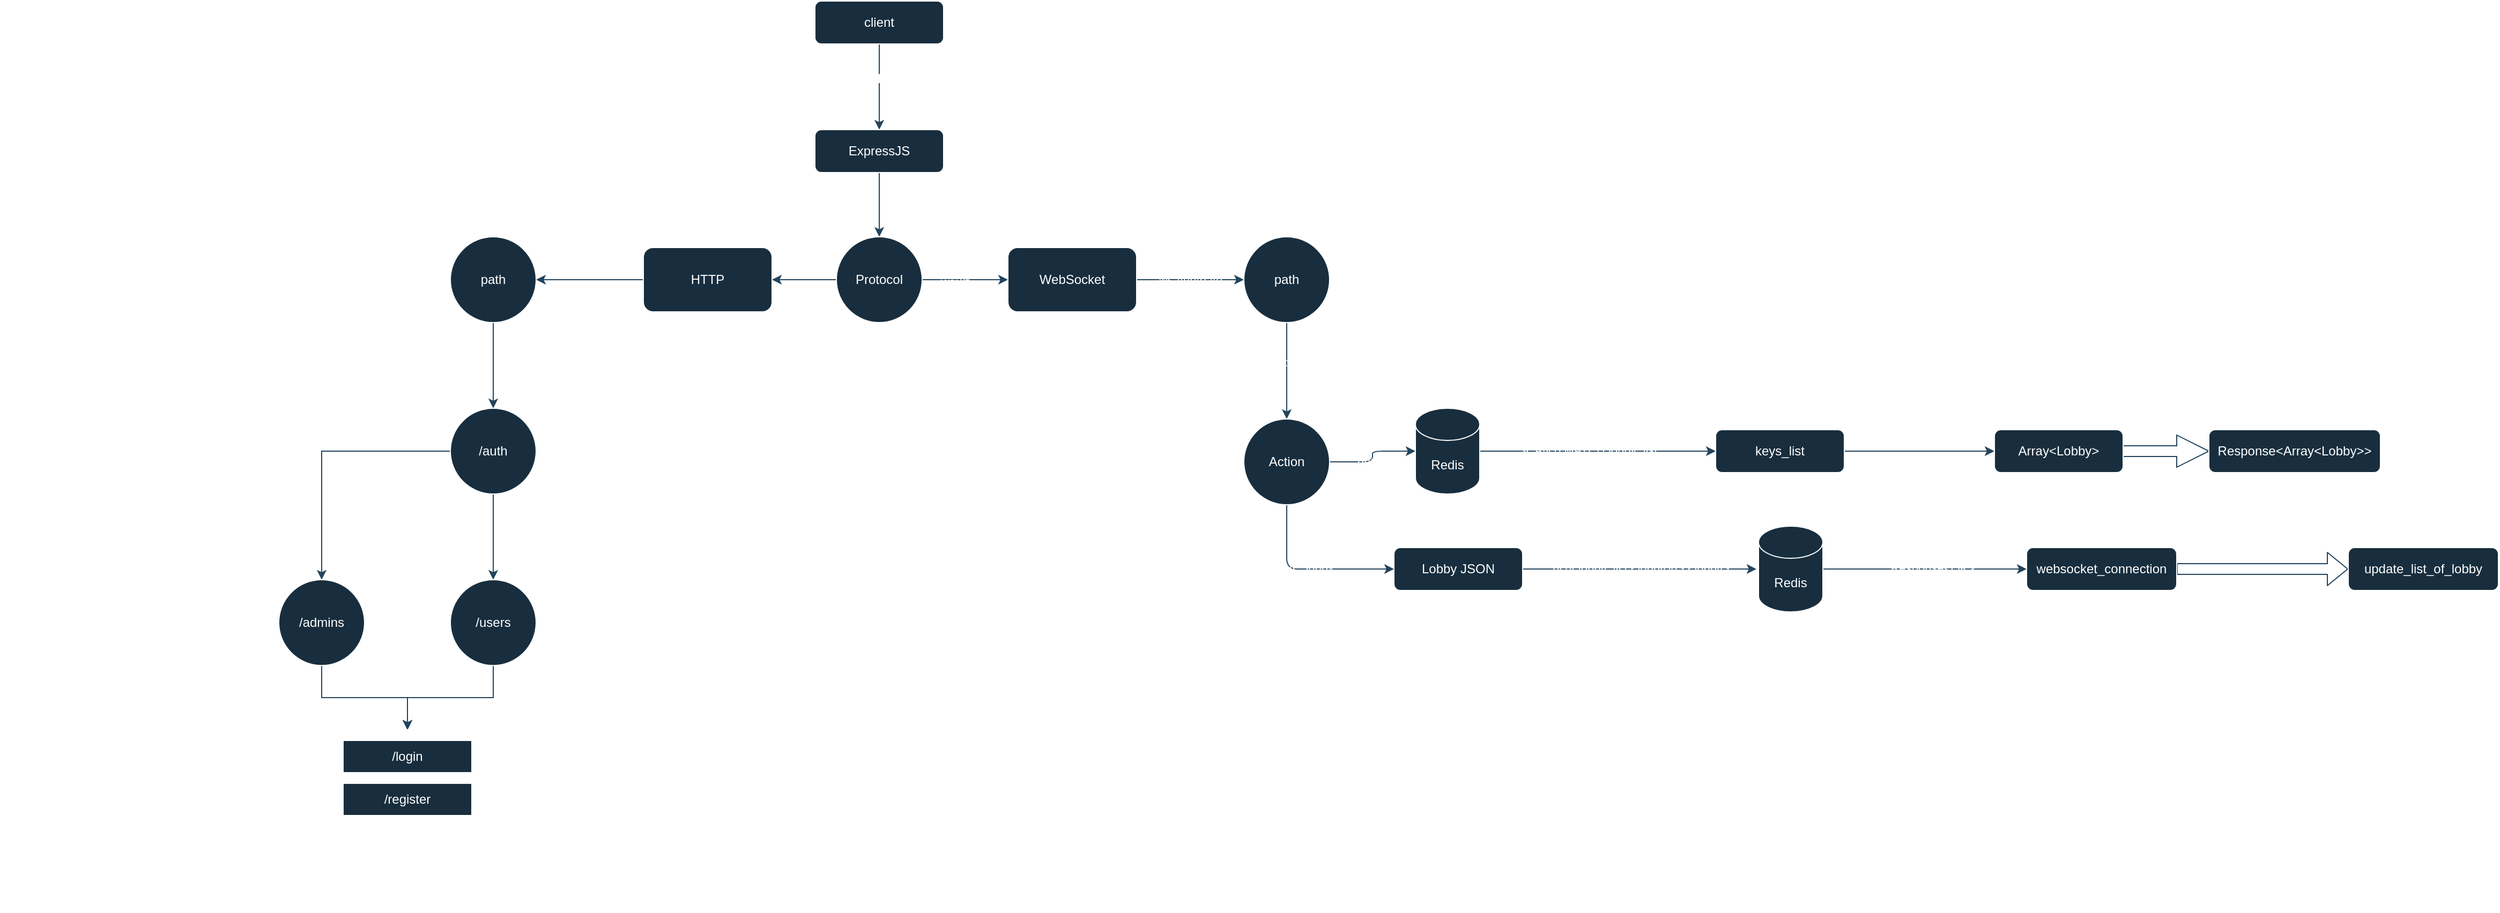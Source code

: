 <mxfile version="21.6.6" type="github">
  <diagram id="f106602c-feb2-e66a-4537-3a34d633f6aa" name="Page-1">
    <mxGraphModel dx="1200" dy="1068" grid="1" gridSize="10" guides="1" tooltips="1" connect="1" arrows="1" fold="1" page="1" pageScale="1" pageWidth="2336" pageHeight="1654" background="none" math="0" shadow="0">
      <root>
        <mxCell id="0" />
        <mxCell id="1" parent="0" />
        <mxCell id="cJ9UY4EHp96_X8DKELfV-528" value="" style="edgeStyle=orthogonalEdgeStyle;rounded=1;orthogonalLoop=1;jettySize=auto;html=1;exitX=1;exitY=0.5;exitDx=0;exitDy=0;exitPerimeter=0;labelBackgroundColor=none;fontColor=default;strokeColor=#23445D;" parent="1" source="JR7OL67a3rEPJKiDBqPl-2" target="cJ9UY4EHp96_X8DKELfV-527" edge="1">
          <mxGeometry relative="1" as="geometry">
            <mxPoint x="1610" y="480" as="sourcePoint" />
          </mxGeometry>
        </mxCell>
        <mxCell id="cJ9UY4EHp96_X8DKELfV-544" value="SCAN 0 MATCH lobby_list:*" style="edgeLabel;html=1;align=center;verticalAlign=middle;resizable=0;points=[];labelBackgroundColor=none;rounded=1;fontColor=#FFFFFF;" parent="cJ9UY4EHp96_X8DKELfV-528" vertex="1" connectable="0">
          <mxGeometry x="-0.06" y="1" relative="1" as="geometry">
            <mxPoint as="offset" />
          </mxGeometry>
        </mxCell>
        <mxCell id="cJ9UY4EHp96_X8DKELfV-541" value="" style="edgeStyle=orthogonalEdgeStyle;rounded=1;orthogonalLoop=1;jettySize=auto;html=1;labelBackgroundColor=none;fontColor=default;strokeColor=#23445D;" parent="1" source="cJ9UY4EHp96_X8DKELfV-527" target="cJ9UY4EHp96_X8DKELfV-540" edge="1">
          <mxGeometry relative="1" as="geometry" />
        </mxCell>
        <mxCell id="cJ9UY4EHp96_X8DKELfV-542" value="&lt;div&gt;for each [key] =&amp;gt;&lt;/div&gt;&lt;div&gt;hGetAll key&lt;br&gt;&lt;/div&gt;" style="edgeLabel;html=1;align=center;verticalAlign=middle;resizable=0;points=[];labelBackgroundColor=none;rounded=1;fontColor=#FFFFFF;" parent="cJ9UY4EHp96_X8DKELfV-541" vertex="1" connectable="0">
          <mxGeometry x="-0.37" y="-1" relative="1" as="geometry">
            <mxPoint x="26" y="-1" as="offset" />
          </mxGeometry>
        </mxCell>
        <mxCell id="cJ9UY4EHp96_X8DKELfV-527" value="keys_list" style="whiteSpace=wrap;html=1;rounded=1;labelBackgroundColor=none;fillColor=#182E3E;strokeColor=#FFFFFF;fontColor=#FFFFFF;" parent="1" vertex="1">
          <mxGeometry x="1790" y="460" width="120" height="40" as="geometry" />
        </mxCell>
        <mxCell id="cJ9UY4EHp96_X8DKELfV-576" value="" style="edgeStyle=orthogonalEdgeStyle;rounded=1;orthogonalLoop=1;jettySize=auto;html=1;shape=arrow;labelBackgroundColor=none;fontColor=default;strokeColor=#23445D;" parent="1" source="cJ9UY4EHp96_X8DKELfV-540" target="cJ9UY4EHp96_X8DKELfV-575" edge="1">
          <mxGeometry relative="1" as="geometry" />
        </mxCell>
        <mxCell id="cJ9UY4EHp96_X8DKELfV-540" value="Array&amp;lt;Lobby&amp;gt;" style="whiteSpace=wrap;html=1;rounded=1;labelBackgroundColor=none;fillColor=#182E3E;strokeColor=#FFFFFF;fontColor=#FFFFFF;" parent="1" vertex="1">
          <mxGeometry x="2050" y="460" width="120" height="40" as="geometry" />
        </mxCell>
        <mxCell id="KQSVzsduFd6v0E2y9pus-6" value="" style="edgeStyle=orthogonalEdgeStyle;rounded=1;orthogonalLoop=1;jettySize=auto;html=1;labelBackgroundColor=none;fontColor=default;strokeColor=#23445D;" parent="1" source="cJ9UY4EHp96_X8DKELfV-566" target="KQSVzsduFd6v0E2y9pus-5" edge="1">
          <mxGeometry relative="1" as="geometry" />
        </mxCell>
        <mxCell id="KQSVzsduFd6v0E2y9pus-7" value="Request" style="edgeLabel;html=1;align=center;verticalAlign=middle;resizable=0;points=[];labelBackgroundColor=none;rounded=1;fontColor=#FFFFFF;" parent="KQSVzsduFd6v0E2y9pus-6" vertex="1" connectable="0">
          <mxGeometry x="-0.255" y="1" relative="1" as="geometry">
            <mxPoint as="offset" />
          </mxGeometry>
        </mxCell>
        <mxCell id="cJ9UY4EHp96_X8DKELfV-566" value="&lt;div&gt;client&lt;/div&gt;" style="whiteSpace=wrap;html=1;labelBackgroundColor=none;rounded=1;fillColor=#182E3E;strokeColor=#FFFFFF;fontColor=#FFFFFF;" parent="1" vertex="1">
          <mxGeometry x="950" y="60" width="120" height="40" as="geometry" />
        </mxCell>
        <mxCell id="cJ9UY4EHp96_X8DKELfV-575" value="Response&amp;lt;Array&amp;lt;Lobby&amp;gt;&amp;gt;" style="whiteSpace=wrap;html=1;rounded=1;labelBackgroundColor=none;fillColor=#182E3E;strokeColor=#FFFFFF;fontColor=#FFFFFF;" parent="1" vertex="1">
          <mxGeometry x="2250" y="460" width="160" height="40" as="geometry" />
        </mxCell>
        <mxCell id="cJ9UY4EHp96_X8DKELfV-591" value="" style="edgeStyle=orthogonalEdgeStyle;rounded=1;orthogonalLoop=1;jettySize=auto;html=1;labelBackgroundColor=none;fontColor=default;strokeColor=#23445D;" parent="1" source="cJ9UY4EHp96_X8DKELfV-585" edge="1">
          <mxGeometry relative="1" as="geometry">
            <mxPoint x="1828" y="590" as="targetPoint" />
          </mxGeometry>
        </mxCell>
        <mxCell id="cJ9UY4EHp96_X8DKELfV-592" value="&lt;div&gt;hset lobby_list:&amp;lt;lobby.id&amp;gt; &amp;lt;lobby&amp;gt;&lt;/div&gt;" style="edgeLabel;html=1;align=center;verticalAlign=middle;resizable=0;points=[];labelBackgroundColor=none;rounded=1;fontColor=#FFFFFF;" parent="cJ9UY4EHp96_X8DKELfV-591" vertex="1" connectable="0">
          <mxGeometry x="-0.178" y="-1" relative="1" as="geometry">
            <mxPoint x="20" y="-1" as="offset" />
          </mxGeometry>
        </mxCell>
        <mxCell id="cJ9UY4EHp96_X8DKELfV-585" value="Lobby JSON" style="whiteSpace=wrap;html=1;labelBackgroundColor=none;rounded=1;fillColor=#182E3E;strokeColor=#FFFFFF;fontColor=#FFFFFF;" parent="1" vertex="1">
          <mxGeometry x="1490" y="570" width="120" height="40" as="geometry" />
        </mxCell>
        <mxCell id="cJ9UY4EHp96_X8DKELfV-594" value="" style="edgeStyle=orthogonalEdgeStyle;rounded=1;orthogonalLoop=1;jettySize=auto;html=1;exitX=1;exitY=0.5;exitDx=0;exitDy=0;exitPerimeter=0;labelBackgroundColor=none;fontColor=default;strokeColor=#23445D;" parent="1" source="JR7OL67a3rEPJKiDBqPl-4" target="cJ9UY4EHp96_X8DKELfV-593" edge="1">
          <mxGeometry relative="1" as="geometry">
            <mxPoint x="1948" y="590" as="sourcePoint" />
          </mxGeometry>
        </mxCell>
        <mxCell id="cJ9UY4EHp96_X8DKELfV-597" value="Response&amp;lt;OK&amp;gt;" style="edgeLabel;html=1;align=center;verticalAlign=middle;resizable=0;points=[];labelBackgroundColor=none;rounded=1;fontColor=#FFFFFF;" parent="cJ9UY4EHp96_X8DKELfV-594" vertex="1" connectable="0">
          <mxGeometry x="0.07" y="1" relative="1" as="geometry">
            <mxPoint as="offset" />
          </mxGeometry>
        </mxCell>
        <mxCell id="cJ9UY4EHp96_X8DKELfV-600" value="&amp;nbsp;" style="edgeStyle=orthogonalEdgeStyle;rounded=1;orthogonalLoop=1;jettySize=auto;html=1;shape=flexArrow;labelBackgroundColor=none;fontColor=default;strokeColor=#23445D;" parent="1" source="cJ9UY4EHp96_X8DKELfV-593" target="cJ9UY4EHp96_X8DKELfV-599" edge="1">
          <mxGeometry relative="1" as="geometry" />
        </mxCell>
        <mxCell id="cJ9UY4EHp96_X8DKELfV-601" value="&lt;div&gt;Broadcast to clients&lt;/div&gt;" style="edgeLabel;html=1;align=center;verticalAlign=middle;resizable=0;points=[];labelBackgroundColor=none;rounded=1;fontColor=#FFFFFF;" parent="cJ9UY4EHp96_X8DKELfV-600" vertex="1" connectable="0">
          <mxGeometry x="-0.207" y="-1" relative="1" as="geometry">
            <mxPoint x="12" y="-1" as="offset" />
          </mxGeometry>
        </mxCell>
        <mxCell id="cJ9UY4EHp96_X8DKELfV-593" value="websocket_connection" style="whiteSpace=wrap;html=1;labelBackgroundColor=none;rounded=1;fillColor=#182E3E;strokeColor=#FFFFFF;fontColor=#FFFFFF;" parent="1" vertex="1">
          <mxGeometry x="2080" y="570" width="140" height="40" as="geometry" />
        </mxCell>
        <mxCell id="cJ9UY4EHp96_X8DKELfV-599" value="update_list_of_lobby" style="whiteSpace=wrap;html=1;labelBackgroundColor=none;rounded=1;fillColor=#182E3E;strokeColor=#FFFFFF;fontColor=#FFFFFF;" parent="1" vertex="1">
          <mxGeometry x="2380" y="570" width="140" height="40" as="geometry" />
        </mxCell>
        <mxCell id="cJ9UY4EHp96_X8DKELfV-602" value="&amp;nbsp;" style="text;whiteSpace=wrap;html=1;labelBackgroundColor=none;rounded=1;fontColor=#FFFFFF;" parent="1" vertex="1">
          <mxGeometry x="2410" y="580" width="40" height="40" as="geometry" />
        </mxCell>
        <mxCell id="cJ9UY4EHp96_X8DKELfV-604" value="&amp;nbsp;" style="text;whiteSpace=wrap;html=1;labelBackgroundColor=none;rounded=1;fontColor=#FFFFFF;" parent="1" vertex="1">
          <mxGeometry x="1643" y="870" width="40" height="40" as="geometry" />
        </mxCell>
        <mxCell id="KQSVzsduFd6v0E2y9pus-33" value="" style="edgeStyle=orthogonalEdgeStyle;rounded=1;orthogonalLoop=1;jettySize=auto;html=1;entryX=0.5;entryY=0;entryDx=0;entryDy=0;labelBackgroundColor=none;fontColor=default;strokeColor=#23445D;" parent="1" source="KQSVzsduFd6v0E2y9pus-5" target="KQSVzsduFd6v0E2y9pus-32" edge="1">
          <mxGeometry relative="1" as="geometry" />
        </mxCell>
        <mxCell id="KQSVzsduFd6v0E2y9pus-5" value="&lt;div&gt;ExpressJS&lt;/div&gt;" style="whiteSpace=wrap;html=1;labelBackgroundColor=none;rounded=1;fillColor=#182E3E;strokeColor=#FFFFFF;fontColor=#FFFFFF;" parent="1" vertex="1">
          <mxGeometry x="950" y="180" width="120" height="40" as="geometry" />
        </mxCell>
        <mxCell id="KQSVzsduFd6v0E2y9pus-18" value="" style="edgeStyle=orthogonalEdgeStyle;rounded=1;orthogonalLoop=1;jettySize=auto;html=1;exitX=1;exitY=0.5;exitDx=0;exitDy=0;labelBackgroundColor=none;fontColor=default;strokeColor=#23445D;" parent="1" source="KQSVzsduFd6v0E2y9pus-32" target="KQSVzsduFd6v0E2y9pus-17" edge="1">
          <mxGeometry relative="1" as="geometry">
            <mxPoint x="1050" y="320" as="sourcePoint" />
          </mxGeometry>
        </mxCell>
        <mxCell id="KQSVzsduFd6v0E2y9pus-19" value="&lt;div&gt;ws://*...&lt;/div&gt;" style="edgeLabel;html=1;align=center;verticalAlign=middle;resizable=0;points=[];labelBackgroundColor=none;rounded=1;fontColor=#FFFFFF;" parent="KQSVzsduFd6v0E2y9pus-18" vertex="1" connectable="0">
          <mxGeometry x="-0.138" y="-2" relative="1" as="geometry">
            <mxPoint as="offset" />
          </mxGeometry>
        </mxCell>
        <mxCell id="KQSVzsduFd6v0E2y9pus-21" value="" style="edgeStyle=orthogonalEdgeStyle;rounded=1;orthogonalLoop=1;jettySize=auto;html=1;exitX=0;exitY=0.5;exitDx=0;exitDy=0;labelBackgroundColor=none;fontColor=default;strokeColor=#23445D;" parent="1" source="KQSVzsduFd6v0E2y9pus-32" target="KQSVzsduFd6v0E2y9pus-20" edge="1">
          <mxGeometry relative="1" as="geometry">
            <mxPoint x="970" y="320" as="sourcePoint" />
          </mxGeometry>
        </mxCell>
        <mxCell id="KQSVzsduFd6v0E2y9pus-31" value="" style="edgeStyle=orthogonalEdgeStyle;rounded=1;orthogonalLoop=1;jettySize=auto;html=1;labelBackgroundColor=none;fontColor=default;strokeColor=#23445D;" parent="1" source="KQSVzsduFd6v0E2y9pus-17" target="KQSVzsduFd6v0E2y9pus-30" edge="1">
          <mxGeometry relative="1" as="geometry" />
        </mxCell>
        <mxCell id="KQSVzsduFd6v0E2y9pus-34" value="&lt;div&gt;ws://url/path&lt;/div&gt;" style="edgeLabel;html=1;align=center;verticalAlign=middle;resizable=0;points=[];labelBackgroundColor=none;rounded=1;fontColor=#FFFFFF;" parent="KQSVzsduFd6v0E2y9pus-31" vertex="1" connectable="0">
          <mxGeometry x="-0.184" relative="1" as="geometry">
            <mxPoint x="9" as="offset" />
          </mxGeometry>
        </mxCell>
        <mxCell id="KQSVzsduFd6v0E2y9pus-17" value="&lt;div&gt;WebSocket&lt;/div&gt;" style="whiteSpace=wrap;html=1;labelBackgroundColor=none;rounded=1;fillColor=#182E3E;strokeColor=#FFFFFF;fontColor=#FFFFFF;" parent="1" vertex="1">
          <mxGeometry x="1130" y="290" width="120" height="60" as="geometry" />
        </mxCell>
        <mxCell id="JR7OL67a3rEPJKiDBqPl-8" value="" style="edgeStyle=orthogonalEdgeStyle;rounded=1;orthogonalLoop=1;jettySize=auto;html=1;labelBackgroundColor=none;fontColor=default;strokeColor=#23445D;" edge="1" parent="1" source="KQSVzsduFd6v0E2y9pus-20" target="JR7OL67a3rEPJKiDBqPl-7">
          <mxGeometry relative="1" as="geometry" />
        </mxCell>
        <mxCell id="KQSVzsduFd6v0E2y9pus-20" value="&lt;div&gt;HTTP&lt;/div&gt;" style="whiteSpace=wrap;html=1;labelBackgroundColor=none;rounded=1;fillColor=#182E3E;strokeColor=#FFFFFF;fontColor=#FFFFFF;" parent="1" vertex="1">
          <mxGeometry x="790" y="290" width="120" height="60" as="geometry" />
        </mxCell>
        <mxCell id="KQSVzsduFd6v0E2y9pus-42" value="" style="edgeStyle=orthogonalEdgeStyle;rounded=1;orthogonalLoop=1;jettySize=auto;html=1;entryX=0.5;entryY=0;entryDx=0;entryDy=0;labelBackgroundColor=none;fontColor=default;strokeColor=#23445D;" parent="1" source="KQSVzsduFd6v0E2y9pus-30" edge="1">
          <mxGeometry relative="1" as="geometry">
            <mxPoint x="1390" y="450" as="targetPoint" />
          </mxGeometry>
        </mxCell>
        <mxCell id="KQSVzsduFd6v0E2y9pus-69" value="/lobby" style="edgeLabel;html=1;align=center;verticalAlign=middle;resizable=0;points=[];labelBackgroundColor=none;rounded=1;fontColor=#FFFFFF;" parent="KQSVzsduFd6v0E2y9pus-42" vertex="1" connectable="0">
          <mxGeometry x="-0.187" relative="1" as="geometry">
            <mxPoint as="offset" />
          </mxGeometry>
        </mxCell>
        <mxCell id="KQSVzsduFd6v0E2y9pus-30" value="&lt;div&gt;path&lt;/div&gt;" style="ellipse;whiteSpace=wrap;html=1;labelBackgroundColor=none;rounded=1;fillColor=#182E3E;strokeColor=#FFFFFF;fontColor=#FFFFFF;" parent="1" vertex="1">
          <mxGeometry x="1350" y="280" width="80" height="80" as="geometry" />
        </mxCell>
        <mxCell id="KQSVzsduFd6v0E2y9pus-32" value="&lt;div&gt;Protocol&lt;/div&gt;" style="ellipse;whiteSpace=wrap;html=1;labelBackgroundColor=none;rounded=1;fillColor=#182E3E;strokeColor=#FFFFFF;fontColor=#FFFFFF;" parent="1" vertex="1">
          <mxGeometry x="970" y="280" width="80" height="80" as="geometry" />
        </mxCell>
        <mxCell id="KQSVzsduFd6v0E2y9pus-43" value="&amp;nbsp;" style="text;whiteSpace=wrap;html=1;labelBackgroundColor=none;rounded=1;fontColor=#FFFFFF;" parent="1" vertex="1">
          <mxGeometry x="1300" y="530" width="40" height="40" as="geometry" />
        </mxCell>
        <mxCell id="KQSVzsduFd6v0E2y9pus-54" value="" style="edgeStyle=orthogonalEdgeStyle;rounded=1;orthogonalLoop=1;jettySize=auto;html=1;exitX=1;exitY=0.5;exitDx=0;exitDy=0;entryX=0;entryY=0.5;entryDx=0;entryDy=0;entryPerimeter=0;labelBackgroundColor=none;fontColor=default;strokeColor=#23445D;" parent="1" source="KQSVzsduFd6v0E2y9pus-58" target="JR7OL67a3rEPJKiDBqPl-2" edge="1">
          <mxGeometry relative="1" as="geometry">
            <mxPoint x="1450" y="480" as="sourcePoint" />
            <mxPoint x="1490" y="480" as="targetPoint" />
          </mxGeometry>
        </mxCell>
        <mxCell id="KQSVzsduFd6v0E2y9pus-59" value="get_list" style="edgeLabel;html=1;align=center;verticalAlign=middle;resizable=0;points=[];labelBackgroundColor=none;rounded=1;fontColor=#FFFFFF;" parent="KQSVzsduFd6v0E2y9pus-54" vertex="1" connectable="0">
          <mxGeometry x="0.208" y="1" relative="1" as="geometry">
            <mxPoint x="-2" y="11" as="offset" />
          </mxGeometry>
        </mxCell>
        <mxCell id="KQSVzsduFd6v0E2y9pus-62" style="edgeStyle=orthogonalEdgeStyle;rounded=1;orthogonalLoop=1;jettySize=auto;html=1;exitX=0.5;exitY=1;exitDx=0;exitDy=0;entryX=0;entryY=0.5;entryDx=0;entryDy=0;labelBackgroundColor=none;fontColor=default;strokeColor=#23445D;" parent="1" source="KQSVzsduFd6v0E2y9pus-58" target="cJ9UY4EHp96_X8DKELfV-585" edge="1">
          <mxGeometry relative="1" as="geometry" />
        </mxCell>
        <mxCell id="KQSVzsduFd6v0E2y9pus-63" value="create_lobby" style="edgeLabel;html=1;align=center;verticalAlign=middle;resizable=0;points=[];labelBackgroundColor=none;rounded=1;fontColor=#FFFFFF;" parent="KQSVzsduFd6v0E2y9pus-62" vertex="1" connectable="0">
          <mxGeometry x="-0.107" y="2" relative="1" as="geometry">
            <mxPoint as="offset" />
          </mxGeometry>
        </mxCell>
        <mxCell id="KQSVzsduFd6v0E2y9pus-58" value="&lt;div&gt;Action&lt;/div&gt;" style="ellipse;whiteSpace=wrap;html=1;labelBackgroundColor=none;rounded=1;fillColor=#182E3E;strokeColor=#FFFFFF;fontColor=#FFFFFF;" parent="1" vertex="1">
          <mxGeometry x="1350" y="450" width="80" height="80" as="geometry" />
        </mxCell>
        <mxCell id="JR7OL67a3rEPJKiDBqPl-2" value="&lt;div&gt;Redis&lt;/div&gt;" style="shape=cylinder3;whiteSpace=wrap;html=1;boundedLbl=1;backgroundOutline=1;size=15;labelBackgroundColor=none;rounded=1;fillColor=#182E3E;strokeColor=#FFFFFF;fontColor=#FFFFFF;" vertex="1" parent="1">
          <mxGeometry x="1510" y="440" width="60" height="80" as="geometry" />
        </mxCell>
        <mxCell id="JR7OL67a3rEPJKiDBqPl-3" value="&amp;nbsp;" style="text;whiteSpace=wrap;html=1;labelBackgroundColor=none;rounded=1;fontColor=#FFFFFF;" vertex="1" parent="1">
          <mxGeometry x="1710" y="370" width="40" height="40" as="geometry" />
        </mxCell>
        <mxCell id="JR7OL67a3rEPJKiDBqPl-4" value="&lt;div&gt;Redis&lt;/div&gt;" style="shape=cylinder3;whiteSpace=wrap;html=1;boundedLbl=1;backgroundOutline=1;size=15;labelBackgroundColor=none;rounded=1;fillColor=#182E3E;strokeColor=#FFFFFF;fontColor=#FFFFFF;" vertex="1" parent="1">
          <mxGeometry x="1830" y="550" width="60" height="80" as="geometry" />
        </mxCell>
        <mxCell id="JR7OL67a3rEPJKiDBqPl-12" value="" style="edgeStyle=orthogonalEdgeStyle;rounded=1;orthogonalLoop=1;jettySize=auto;html=1;labelBackgroundColor=none;fontColor=default;strokeColor=#23445D;" edge="1" parent="1" source="JR7OL67a3rEPJKiDBqPl-7" target="JR7OL67a3rEPJKiDBqPl-11">
          <mxGeometry relative="1" as="geometry" />
        </mxCell>
        <mxCell id="JR7OL67a3rEPJKiDBqPl-7" value="&lt;div&gt;path&lt;/div&gt;" style="ellipse;whiteSpace=wrap;html=1;labelBackgroundColor=none;rounded=1;fillColor=#182E3E;strokeColor=#FFFFFF;fontColor=#FFFFFF;" vertex="1" parent="1">
          <mxGeometry x="610" y="280" width="80" height="80" as="geometry" />
        </mxCell>
        <mxCell id="JR7OL67a3rEPJKiDBqPl-15" value="" style="edgeStyle=orthogonalEdgeStyle;rounded=0;orthogonalLoop=1;jettySize=auto;html=1;labelBackgroundColor=none;fontColor=default;strokeColor=#23445D;" edge="1" parent="1" source="JR7OL67a3rEPJKiDBqPl-11" target="JR7OL67a3rEPJKiDBqPl-14">
          <mxGeometry relative="1" as="geometry" />
        </mxCell>
        <mxCell id="JR7OL67a3rEPJKiDBqPl-17" value="" style="edgeStyle=orthogonalEdgeStyle;rounded=0;orthogonalLoop=1;jettySize=auto;html=1;labelBackgroundColor=none;fontColor=default;strokeColor=#23445D;" edge="1" parent="1" source="JR7OL67a3rEPJKiDBqPl-11" target="JR7OL67a3rEPJKiDBqPl-16">
          <mxGeometry relative="1" as="geometry" />
        </mxCell>
        <mxCell id="JR7OL67a3rEPJKiDBqPl-11" value="&lt;div&gt;/auth&lt;/div&gt;" style="ellipse;whiteSpace=wrap;html=1;labelBackgroundColor=none;rounded=1;fillColor=#182E3E;strokeColor=#FFFFFF;fontColor=#FFFFFF;" vertex="1" parent="1">
          <mxGeometry x="610" y="440" width="80" height="80" as="geometry" />
        </mxCell>
        <mxCell id="JR7OL67a3rEPJKiDBqPl-20" style="edgeStyle=orthogonalEdgeStyle;rounded=0;orthogonalLoop=1;jettySize=auto;html=1;entryX=0.5;entryY=0;entryDx=0;entryDy=0;labelBackgroundColor=none;fontColor=default;strokeColor=#23445D;" edge="1" parent="1" source="JR7OL67a3rEPJKiDBqPl-16" target="JR7OL67a3rEPJKiDBqPl-18">
          <mxGeometry relative="1" as="geometry" />
        </mxCell>
        <mxCell id="JR7OL67a3rEPJKiDBqPl-23" style="edgeStyle=orthogonalEdgeStyle;rounded=0;orthogonalLoop=1;jettySize=auto;html=1;exitX=0.5;exitY=1;exitDx=0;exitDy=0;entryX=0.5;entryY=0;entryDx=0;entryDy=0;labelBackgroundColor=none;fontColor=default;strokeColor=#23445D;" edge="1" parent="1" source="JR7OL67a3rEPJKiDBqPl-14" target="JR7OL67a3rEPJKiDBqPl-18">
          <mxGeometry relative="1" as="geometry" />
        </mxCell>
        <mxCell id="JR7OL67a3rEPJKiDBqPl-14" value="&lt;div&gt;/users&lt;/div&gt;" style="ellipse;whiteSpace=wrap;html=1;labelBackgroundColor=none;rounded=1;fillColor=#182E3E;strokeColor=#FFFFFF;fontColor=#FFFFFF;" vertex="1" parent="1">
          <mxGeometry x="610" y="600" width="80" height="80" as="geometry" />
        </mxCell>
        <mxCell id="JR7OL67a3rEPJKiDBqPl-19" style="edgeStyle=orthogonalEdgeStyle;rounded=0;orthogonalLoop=1;jettySize=auto;html=1;entryX=0.5;entryY=0;entryDx=0;entryDy=0;labelBackgroundColor=none;fontColor=default;strokeColor=#23445D;" edge="1" parent="1" source="JR7OL67a3rEPJKiDBqPl-16" target="JR7OL67a3rEPJKiDBqPl-18">
          <mxGeometry relative="1" as="geometry" />
        </mxCell>
        <mxCell id="JR7OL67a3rEPJKiDBqPl-18" value="&#xa;" style="swimlane;startSize=0;labelBackgroundColor=none;fillColor=#182E3E;strokeColor=#FFFFFF;fontColor=#FFFFFF;" vertex="1" parent="1">
          <mxGeometry x="490" y="740" width="160" height="90" as="geometry">
            <mxRectangle x="360" y="710" width="50" height="40" as="alternateBounds" />
          </mxGeometry>
        </mxCell>
        <mxCell id="JR7OL67a3rEPJKiDBqPl-27" value="/login" style="rounded=0;whiteSpace=wrap;html=1;labelBackgroundColor=none;fillColor=#182E3E;strokeColor=#FFFFFF;fontColor=#FFFFFF;" vertex="1" parent="JR7OL67a3rEPJKiDBqPl-18">
          <mxGeometry x="20" y="10" width="120" height="30" as="geometry" />
        </mxCell>
        <mxCell id="JR7OL67a3rEPJKiDBqPl-28" value="/register" style="rounded=0;whiteSpace=wrap;html=1;labelBackgroundColor=none;fillColor=#182E3E;strokeColor=#FFFFFF;fontColor=#FFFFFF;" vertex="1" parent="JR7OL67a3rEPJKiDBqPl-18">
          <mxGeometry x="20" y="50" width="120" height="30" as="geometry" />
        </mxCell>
        <mxCell id="JR7OL67a3rEPJKiDBqPl-16" value="&lt;div&gt;/admins&lt;/div&gt;" style="ellipse;whiteSpace=wrap;html=1;labelBackgroundColor=none;rounded=1;fillColor=#182E3E;strokeColor=#FFFFFF;fontColor=#FFFFFF;" vertex="1" parent="1">
          <mxGeometry x="450" y="600" width="80" height="80" as="geometry" />
        </mxCell>
        <mxCell id="JR7OL67a3rEPJKiDBqPl-26" value="&amp;nbsp;" style="text;whiteSpace=wrap;html=1;labelBackgroundColor=none;fontColor=#FFFFFF;" vertex="1" parent="1">
          <mxGeometry x="190" y="480" width="40" height="40" as="geometry" />
        </mxCell>
      </root>
    </mxGraphModel>
  </diagram>
</mxfile>
